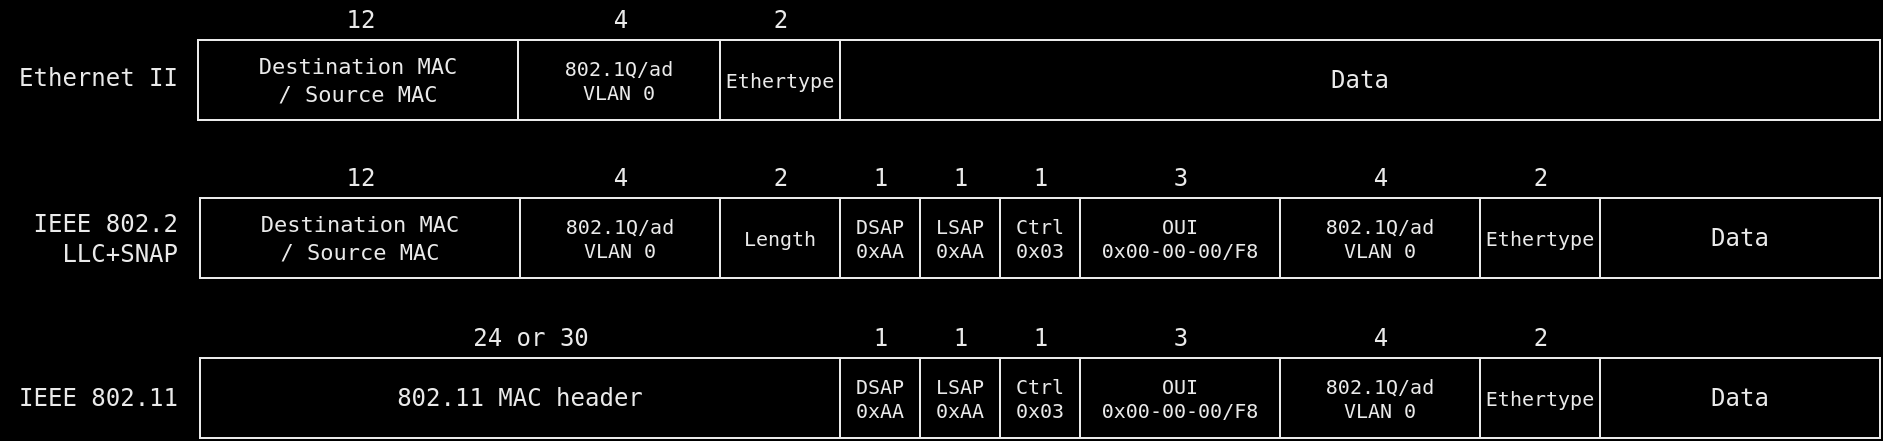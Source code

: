 <mxfile compressed="false" version="15.0.2" type="device">
  <diagram id="48c6xlmTo4EsxxnxAwjl" name="Page-1">
    <mxGraphModel dx="1422" dy="758" grid="1" gridSize="10" guides="1" tooltips="1" connect="1" arrows="1" fold="1" page="1" pageScale="1" pageWidth="1169" pageHeight="827" background="#000000" math="0" shadow="0">
      <root>
        <mxCell id="0" />
        <mxCell id="1" parent="0" />
        <mxCell id="UFnFALG0MxwoHqPMgSWa-1" value="" style="shape=table;html=1;whiteSpace=wrap;startSize=0;container=1;collapsible=0;childLayout=tableLayout;shadow=0;swimlaneFillColor=none;fontFamily=monospace;fillColor=none;fontColor=#EAEAEA;strokeColor=#EAEAEA;fontSize=10;" parent="1" vertex="1">
          <mxGeometry x="159" y="81" width="841" height="40" as="geometry" />
        </mxCell>
        <mxCell id="UFnFALG0MxwoHqPMgSWa-2" value="" style="shape=partialRectangle;html=1;whiteSpace=wrap;collapsible=0;dropTarget=0;pointerEvents=0;fillColor=none;top=0;left=0;bottom=0;right=0;points=[[0,0.5],[1,0.5]];portConstraint=eastwest;fontColor=#EAEAEA;fontFamily=monospace;" parent="UFnFALG0MxwoHqPMgSWa-1" vertex="1">
          <mxGeometry width="841" height="40" as="geometry" />
        </mxCell>
        <mxCell id="UFnFALG0MxwoHqPMgSWa-3" value="&lt;div style=&quot;font-size: 11px&quot;&gt;&lt;font style=&quot;font-size: 11px&quot;&gt;Destination MAC&lt;/font&gt;&lt;/div&gt;&lt;div style=&quot;font-size: 11px&quot;&gt;&lt;font style=&quot;font-size: 11px&quot;&gt;/ Source MAC&lt;br&gt;&lt;/font&gt;&lt;/div&gt;" style="shape=partialRectangle;html=1;whiteSpace=wrap;connectable=0;fillColor=none;top=0;left=0;bottom=0;right=0;overflow=hidden;pointerEvents=1;fontColor=#EAEAEA;fontFamily=monospace;strokeColor=none;" parent="UFnFALG0MxwoHqPMgSWa-2" vertex="1">
          <mxGeometry width="160" height="40" as="geometry" />
        </mxCell>
        <mxCell id="UFnFALG0MxwoHqPMgSWa-5" value="&lt;div style=&quot;font-size: 10px;&quot;&gt;802.1Q/ad&lt;/div&gt;&lt;div style=&quot;font-size: 10px;&quot;&gt;VLAN 0&lt;/div&gt;" style="shape=partialRectangle;html=1;whiteSpace=wrap;connectable=0;fillColor=none;top=0;left=0;bottom=0;right=0;overflow=hidden;pointerEvents=1;horizontal=1;fontSize=10;fontColor=#EAEAEA;fontFamily=monospace;strokeColor=none;" parent="UFnFALG0MxwoHqPMgSWa-2" vertex="1">
          <mxGeometry x="160" width="101" height="40" as="geometry" />
        </mxCell>
        <mxCell id="iafYKnJxgENBYxYwTL1L-1" value="&lt;div style=&quot;font-size: 10px;&quot;&gt;Ethertype&lt;/div&gt;" style="shape=partialRectangle;html=1;whiteSpace=wrap;connectable=0;fillColor=none;top=0;left=0;bottom=0;right=0;overflow=hidden;pointerEvents=1;horizontal=1;fontSize=10;fontColor=#EAEAEA;fontFamily=monospace;strokeColor=none;" parent="UFnFALG0MxwoHqPMgSWa-2" vertex="1">
          <mxGeometry x="261" width="60" height="40" as="geometry" />
        </mxCell>
        <mxCell id="UFnFALG0MxwoHqPMgSWa-48" value="&lt;div&gt;&lt;font style=&quot;font-size: 12px&quot;&gt;Data&lt;/font&gt;&lt;/div&gt;" style="shape=partialRectangle;html=1;whiteSpace=wrap;connectable=0;fillColor=none;top=0;left=0;bottom=0;right=0;overflow=hidden;pointerEvents=1;fontColor=#EAEAEA;fontFamily=monospace;strokeColor=none;" parent="UFnFALG0MxwoHqPMgSWa-2" vertex="1">
          <mxGeometry x="321" width="520" height="40" as="geometry" />
        </mxCell>
        <mxCell id="UFnFALG0MxwoHqPMgSWa-51" value="&lt;div&gt;Ethernet II&lt;/div&gt;" style="text;html=1;align=right;verticalAlign=middle;resizable=0;points=[];autosize=1;strokeColor=none;fontSize=12;imageHeight=24;fontColor=#EAEAEA;fontFamily=monospace;" parent="1" vertex="1">
          <mxGeometry x="80" y="90" width="70" height="20" as="geometry" />
        </mxCell>
        <mxCell id="UFnFALG0MxwoHqPMgSWa-54" value="12" style="text;html=1;align=center;verticalAlign=middle;resizable=0;points=[];autosize=1;strokeColor=none;fontSize=12;fontColor=#EAEAEA;fontFamily=monospace;" parent="1" vertex="1">
          <mxGeometry x="225" y="61" width="30" height="20" as="geometry" />
        </mxCell>
        <mxCell id="UFnFALG0MxwoHqPMgSWa-57" value="&lt;div&gt;4&lt;/div&gt;" style="text;html=1;align=center;verticalAlign=middle;resizable=0;points=[];autosize=1;strokeColor=none;fontSize=12;fontColor=#EAEAEA;fontFamily=monospace;" parent="1" vertex="1">
          <mxGeometry x="360" y="61" width="20" height="20" as="geometry" />
        </mxCell>
        <mxCell id="UFnFALG0MxwoHqPMgSWa-78" value="" style="shape=table;html=1;whiteSpace=wrap;startSize=0;container=1;collapsible=0;childLayout=tableLayout;fillColor=none;fontColor=#EAEAEA;strokeColor=#EAEAEA;fontFamily=monospace;fontSize=10;" parent="1" vertex="1">
          <mxGeometry x="160" y="240" width="840" height="40" as="geometry" />
        </mxCell>
        <mxCell id="UFnFALG0MxwoHqPMgSWa-79" value="" style="shape=partialRectangle;html=1;whiteSpace=wrap;collapsible=0;dropTarget=0;pointerEvents=0;fillColor=none;top=0;left=0;bottom=0;right=0;points=[[0,0.5],[1,0.5]];portConstraint=eastwest;fontColor=#EAEAEA;fontFamily=monospace;" parent="UFnFALG0MxwoHqPMgSWa-78" vertex="1">
          <mxGeometry width="840" height="40" as="geometry" />
        </mxCell>
        <mxCell id="UFnFALG0MxwoHqPMgSWa-80" value="802.11 MAC header" style="shape=partialRectangle;html=1;whiteSpace=wrap;connectable=0;fillColor=none;top=0;left=0;bottom=0;right=0;overflow=hidden;pointerEvents=1;fontColor=#EAEAEA;fontFamily=monospace;fontSize=12;strokeColor=none;" parent="UFnFALG0MxwoHqPMgSWa-79" vertex="1">
          <mxGeometry width="320" height="40" as="geometry" />
        </mxCell>
        <mxCell id="UFnFALG0MxwoHqPMgSWa-82" value="&lt;div style=&quot;font-size: 10px;&quot;&gt;DSAP&lt;/div&gt;&lt;div style=&quot;font-size: 10px;&quot;&gt;0xAA&lt;br style=&quot;font-size: 10px;&quot;&gt;&lt;/div&gt;" style="shape=partialRectangle;html=1;whiteSpace=wrap;connectable=0;fillColor=none;top=0;left=0;bottom=0;right=0;overflow=hidden;pointerEvents=1;horizontal=1;fontSize=10;fontColor=#EAEAEA;fontFamily=monospace;strokeColor=none;" parent="UFnFALG0MxwoHqPMgSWa-79" vertex="1">
          <mxGeometry x="320" width="40" height="40" as="geometry" />
        </mxCell>
        <mxCell id="UFnFALG0MxwoHqPMgSWa-90" value="&lt;div style=&quot;font-size: 10px;&quot;&gt;LSAP&lt;/div&gt;&lt;div style=&quot;font-size: 10px;&quot;&gt;0xAA&lt;/div&gt;" style="shape=partialRectangle;html=1;whiteSpace=wrap;connectable=0;fillColor=none;top=0;left=0;bottom=0;right=0;overflow=hidden;pointerEvents=1;horizontal=1;fontSize=10;fontColor=#EAEAEA;fontFamily=monospace;strokeColor=none;" parent="UFnFALG0MxwoHqPMgSWa-79" vertex="1">
          <mxGeometry x="360" width="40" height="40" as="geometry" />
        </mxCell>
        <mxCell id="UFnFALG0MxwoHqPMgSWa-97" value="&lt;div style=&quot;font-size: 10px;&quot;&gt;&lt;font style=&quot;font-size: 10px;&quot;&gt;Ctrl&lt;/font&gt;&lt;/div&gt;&lt;div style=&quot;font-size: 10px;&quot;&gt;&lt;font style=&quot;font-size: 10px;&quot;&gt;0x03&lt;/font&gt;&lt;/div&gt;" style="shape=partialRectangle;html=1;whiteSpace=wrap;connectable=0;fillColor=none;top=0;left=0;bottom=0;right=0;overflow=hidden;pointerEvents=1;horizontal=1;fontSize=10;fontColor=#EAEAEA;fontFamily=monospace;strokeColor=none;" parent="UFnFALG0MxwoHqPMgSWa-79" vertex="1">
          <mxGeometry x="400" width="40" height="40" as="geometry" />
        </mxCell>
        <mxCell id="UFnFALG0MxwoHqPMgSWa-96" value="&lt;div style=&quot;font-size: 10px;&quot;&gt;OUI&lt;/div&gt;&lt;div style=&quot;font-size: 10px;&quot;&gt;0x00-00-00/F8&lt;br style=&quot;font-size: 10px;&quot;&gt;&lt;/div&gt;" style="shape=partialRectangle;html=1;whiteSpace=wrap;connectable=0;fillColor=none;top=0;left=0;bottom=0;right=0;overflow=hidden;pointerEvents=1;horizontal=1;fontSize=10;fontColor=#EAEAEA;fontFamily=monospace;strokeColor=none;" parent="UFnFALG0MxwoHqPMgSWa-79" vertex="1">
          <mxGeometry x="440" width="100" height="40" as="geometry" />
        </mxCell>
        <mxCell id="UFnFALG0MxwoHqPMgSWa-95" value="&lt;div&gt;802.1Q/ad&lt;/div&gt;&lt;div&gt;VLAN 0&lt;/div&gt;" style="shape=partialRectangle;html=1;whiteSpace=wrap;connectable=0;fillColor=none;top=0;left=0;bottom=0;right=0;overflow=hidden;pointerEvents=1;horizontal=1;fontSize=10;fontColor=#EAEAEA;fontFamily=monospace;strokeColor=none;" parent="UFnFALG0MxwoHqPMgSWa-79" vertex="1">
          <mxGeometry x="540" width="100" height="40" as="geometry" />
        </mxCell>
        <mxCell id="iafYKnJxgENBYxYwTL1L-3" value="&lt;div style=&quot;font-size: 10px&quot;&gt;Ethertype&lt;/div&gt;" style="shape=partialRectangle;html=1;whiteSpace=wrap;connectable=0;fillColor=none;top=0;left=0;bottom=0;right=0;overflow=hidden;pointerEvents=1;horizontal=1;fontSize=10;fontColor=#EAEAEA;fontFamily=monospace;strokeColor=none;" parent="UFnFALG0MxwoHqPMgSWa-79" vertex="1">
          <mxGeometry x="640" width="60" height="40" as="geometry" />
        </mxCell>
        <mxCell id="UFnFALG0MxwoHqPMgSWa-83" value="&lt;div&gt;Data&lt;/div&gt;" style="shape=partialRectangle;html=1;whiteSpace=wrap;connectable=0;fillColor=none;top=0;left=0;bottom=0;right=0;overflow=hidden;pointerEvents=1;fontColor=#EAEAEA;fontFamily=monospace;strokeColor=none;" parent="UFnFALG0MxwoHqPMgSWa-79" vertex="1">
          <mxGeometry x="700" width="140" height="40" as="geometry" />
        </mxCell>
        <mxCell id="UFnFALG0MxwoHqPMgSWa-85" value="IEEE 802.11" style="text;html=1;align=right;verticalAlign=middle;resizable=0;points=[];autosize=1;strokeColor=none;fontSize=12;imageHeight=24;fontColor=#EAEAEA;fontFamily=monospace;" parent="1" vertex="1">
          <mxGeometry x="60" y="250" width="90" height="20" as="geometry" />
        </mxCell>
        <mxCell id="UFnFALG0MxwoHqPMgSWa-86" value="24 or 30" style="text;html=1;align=center;verticalAlign=middle;resizable=0;points=[];autosize=1;strokeColor=none;fontSize=12;fontColor=#EAEAEA;fontFamily=monospace;" parent="1" vertex="1">
          <mxGeometry x="290" y="220" width="70" height="20" as="geometry" />
        </mxCell>
        <mxCell id="UFnFALG0MxwoHqPMgSWa-88" value="1" style="text;html=1;align=center;verticalAlign=middle;resizable=0;points=[];autosize=1;strokeColor=none;fontSize=12;fontColor=#EAEAEA;fontFamily=monospace;" parent="1" vertex="1">
          <mxGeometry x="490" y="220" width="20" height="20" as="geometry" />
        </mxCell>
        <mxCell id="UFnFALG0MxwoHqPMgSWa-98" value="1" style="text;html=1;align=center;verticalAlign=middle;resizable=0;points=[];autosize=1;strokeColor=none;fontSize=12;fontColor=#EAEAEA;fontFamily=monospace;" parent="1" vertex="1">
          <mxGeometry x="530" y="220" width="20" height="20" as="geometry" />
        </mxCell>
        <mxCell id="UFnFALG0MxwoHqPMgSWa-99" value="1" style="text;html=1;align=center;verticalAlign=middle;resizable=0;points=[];autosize=1;strokeColor=none;fontSize=12;fontColor=#EAEAEA;fontFamily=monospace;" parent="1" vertex="1">
          <mxGeometry x="570" y="220" width="20" height="20" as="geometry" />
        </mxCell>
        <mxCell id="UFnFALG0MxwoHqPMgSWa-101" value="3" style="text;html=1;align=center;verticalAlign=middle;resizable=0;points=[];autosize=1;strokeColor=none;fontSize=12;fontColor=#EAEAEA;fontFamily=monospace;" parent="1" vertex="1">
          <mxGeometry x="640" y="220" width="20" height="20" as="geometry" />
        </mxCell>
        <mxCell id="UFnFALG0MxwoHqPMgSWa-102" value="4" style="text;html=1;align=center;verticalAlign=middle;resizable=0;points=[];autosize=1;strokeColor=none;fontSize=12;fontColor=#EAEAEA;fontFamily=monospace;" parent="1" vertex="1">
          <mxGeometry x="740" y="220" width="20" height="20" as="geometry" />
        </mxCell>
        <mxCell id="iafYKnJxgENBYxYwTL1L-2" value="2" style="text;html=1;align=center;verticalAlign=middle;resizable=0;points=[];autosize=1;strokeColor=none;fontSize=12;fontColor=#EAEAEA;fontFamily=monospace;" parent="1" vertex="1">
          <mxGeometry x="440" y="61" width="20" height="20" as="geometry" />
        </mxCell>
        <mxCell id="iafYKnJxgENBYxYwTL1L-4" value="2" style="text;html=1;align=center;verticalAlign=middle;resizable=0;points=[];autosize=1;strokeColor=none;fontSize=12;fontColor=#EAEAEA;fontFamily=monospace;" parent="1" vertex="1">
          <mxGeometry x="820" y="220" width="20" height="20" as="geometry" />
        </mxCell>
        <mxCell id="iafYKnJxgENBYxYwTL1L-5" value="" style="shape=table;html=1;whiteSpace=wrap;startSize=0;container=1;collapsible=0;childLayout=tableLayout;fillColor=none;fontColor=#EAEAEA;strokeColor=#EAEAEA;fontFamily=monospace;fontSize=10;" parent="1" vertex="1">
          <mxGeometry x="160" y="160" width="840" height="40" as="geometry" />
        </mxCell>
        <mxCell id="iafYKnJxgENBYxYwTL1L-6" value="" style="shape=partialRectangle;html=1;whiteSpace=wrap;collapsible=0;dropTarget=0;pointerEvents=0;fillColor=none;top=0;left=0;bottom=0;right=0;points=[[0,0.5],[1,0.5]];portConstraint=eastwest;fontColor=#EAEAEA;fontFamily=monospace;" parent="iafYKnJxgENBYxYwTL1L-5" vertex="1">
          <mxGeometry width="840" height="40" as="geometry" />
        </mxCell>
        <mxCell id="iafYKnJxgENBYxYwTL1L-7" value="&lt;div style=&quot;font-size: 11px&quot;&gt;&lt;font style=&quot;font-size: 11px&quot;&gt;Destination MAC&lt;/font&gt;&lt;/div&gt;&lt;div style=&quot;font-size: 11px&quot;&gt;&lt;font style=&quot;font-size: 11px&quot;&gt;/ Source MAC&lt;br&gt;&lt;/font&gt;&lt;/div&gt;" style="shape=partialRectangle;html=1;whiteSpace=wrap;connectable=0;fillColor=none;top=0;left=0;bottom=0;right=0;overflow=hidden;pointerEvents=1;fontColor=#EAEAEA;fontFamily=monospace;strokeColor=none;" parent="iafYKnJxgENBYxYwTL1L-6" vertex="1">
          <mxGeometry width="160" height="40" as="geometry" />
        </mxCell>
        <mxCell id="iafYKnJxgENBYxYwTL1L-8" value="&lt;div style=&quot;font-size: 10px;&quot;&gt;802.1Q/ad&lt;/div&gt;&lt;div style=&quot;font-size: 10px;&quot;&gt;VLAN 0&lt;/div&gt;" style="shape=partialRectangle;html=1;whiteSpace=wrap;connectable=0;fillColor=none;top=0;left=0;bottom=0;right=0;overflow=hidden;pointerEvents=1;fontColor=#EAEAEA;fontFamily=monospace;fontSize=10;strokeColor=none;" parent="iafYKnJxgENBYxYwTL1L-6" vertex="1">
          <mxGeometry x="160" width="100" height="40" as="geometry" />
        </mxCell>
        <mxCell id="iafYKnJxgENBYxYwTL1L-9" value="Length" style="shape=partialRectangle;html=1;whiteSpace=wrap;connectable=0;fillColor=none;top=0;left=0;bottom=0;right=0;overflow=hidden;pointerEvents=1;horizontal=1;fontSize=10;fontColor=#EAEAEA;fontFamily=monospace;strokeColor=none;" parent="iafYKnJxgENBYxYwTL1L-6" vertex="1">
          <mxGeometry x="260" width="60" height="40" as="geometry" />
        </mxCell>
        <mxCell id="iafYKnJxgENBYxYwTL1L-10" value="&lt;div style=&quot;font-size: 10px;&quot;&gt;DSAP&lt;/div&gt;&lt;div style=&quot;font-size: 10px;&quot;&gt;0xAA&lt;br style=&quot;font-size: 10px;&quot;&gt;&lt;/div&gt;" style="shape=partialRectangle;html=1;whiteSpace=wrap;connectable=0;fillColor=none;top=0;left=0;bottom=0;right=0;overflow=hidden;pointerEvents=1;horizontal=1;fontSize=10;fontColor=#EAEAEA;fontFamily=monospace;strokeColor=none;" parent="iafYKnJxgENBYxYwTL1L-6" vertex="1">
          <mxGeometry x="320" width="40" height="40" as="geometry" />
        </mxCell>
        <mxCell id="iafYKnJxgENBYxYwTL1L-11" value="&lt;div style=&quot;font-size: 10px;&quot;&gt;LSAP&lt;/div&gt;&lt;div style=&quot;font-size: 10px;&quot;&gt;0xAA&lt;/div&gt;" style="shape=partialRectangle;html=1;whiteSpace=wrap;connectable=0;fillColor=none;top=0;left=0;bottom=0;right=0;overflow=hidden;pointerEvents=1;horizontal=1;fontSize=10;fontColor=#EAEAEA;fontFamily=monospace;strokeColor=none;" parent="iafYKnJxgENBYxYwTL1L-6" vertex="1">
          <mxGeometry x="360" width="40" height="40" as="geometry" />
        </mxCell>
        <mxCell id="iafYKnJxgENBYxYwTL1L-12" value="&lt;div style=&quot;font-size: 10px;&quot;&gt;&lt;font style=&quot;font-size: 10px;&quot;&gt;Ctrl&lt;/font&gt;&lt;/div&gt;&lt;div style=&quot;font-size: 10px;&quot;&gt;&lt;font style=&quot;font-size: 10px;&quot;&gt;0x03&lt;/font&gt;&lt;/div&gt;" style="shape=partialRectangle;html=1;whiteSpace=wrap;connectable=0;fillColor=none;top=0;left=0;bottom=0;right=0;overflow=hidden;pointerEvents=1;horizontal=1;fontSize=10;fontColor=#EAEAEA;fontFamily=monospace;strokeColor=none;" parent="iafYKnJxgENBYxYwTL1L-6" vertex="1">
          <mxGeometry x="400" width="40" height="40" as="geometry" />
        </mxCell>
        <mxCell id="iafYKnJxgENBYxYwTL1L-13" value="&lt;div style=&quot;font-size: 10px;&quot;&gt;OUI&lt;/div&gt;&lt;div style=&quot;font-size: 10px;&quot;&gt;0x00-00-00/F8&lt;br style=&quot;font-size: 10px;&quot;&gt;&lt;/div&gt;" style="shape=partialRectangle;html=1;whiteSpace=wrap;connectable=0;fillColor=none;top=0;left=0;bottom=0;right=0;overflow=hidden;pointerEvents=1;horizontal=1;fontSize=10;fontColor=#EAEAEA;fontFamily=monospace;strokeColor=none;" parent="iafYKnJxgENBYxYwTL1L-6" vertex="1">
          <mxGeometry x="440" width="100" height="40" as="geometry" />
        </mxCell>
        <mxCell id="iafYKnJxgENBYxYwTL1L-14" value="&lt;div&gt;802.1Q/ad&lt;/div&gt;&lt;div&gt;VLAN 0&lt;/div&gt;" style="shape=partialRectangle;html=1;whiteSpace=wrap;connectable=0;fillColor=none;top=0;left=0;bottom=0;right=0;overflow=hidden;pointerEvents=1;horizontal=1;fontSize=10;fontColor=#EAEAEA;fontFamily=monospace;strokeColor=none;" parent="iafYKnJxgENBYxYwTL1L-6" vertex="1">
          <mxGeometry x="540" width="100" height="40" as="geometry" />
        </mxCell>
        <mxCell id="iafYKnJxgENBYxYwTL1L-15" value="&lt;div style=&quot;font-size: 10px&quot;&gt;Ethertype&lt;/div&gt;" style="shape=partialRectangle;html=1;whiteSpace=wrap;connectable=0;fillColor=none;top=0;left=0;bottom=0;right=0;overflow=hidden;pointerEvents=1;horizontal=1;fontSize=10;fontColor=#EAEAEA;fontFamily=monospace;strokeColor=none;" parent="iafYKnJxgENBYxYwTL1L-6" vertex="1">
          <mxGeometry x="640" width="60" height="40" as="geometry" />
        </mxCell>
        <mxCell id="iafYKnJxgENBYxYwTL1L-16" value="&lt;div&gt;Data&lt;/div&gt;" style="shape=partialRectangle;html=1;whiteSpace=wrap;connectable=0;fillColor=none;top=0;left=0;bottom=0;right=0;overflow=hidden;pointerEvents=1;fontColor=#EAEAEA;fontFamily=monospace;strokeColor=none;" parent="iafYKnJxgENBYxYwTL1L-6" vertex="1">
          <mxGeometry x="700" width="140" height="40" as="geometry" />
        </mxCell>
        <mxCell id="iafYKnJxgENBYxYwTL1L-17" value="IEEE 802.2&lt;div&gt;LLC+SNAP&lt;br&gt;&lt;/div&gt;" style="text;html=1;align=right;verticalAlign=middle;resizable=0;points=[];autosize=1;strokeColor=none;fontSize=12;imageHeight=24;fontColor=#EAEAEA;fontFamily=monospace;" parent="1" vertex="1">
          <mxGeometry x="70" y="165" width="80" height="30" as="geometry" />
        </mxCell>
        <mxCell id="iafYKnJxgENBYxYwTL1L-18" value="12" style="text;html=1;align=center;verticalAlign=middle;resizable=0;points=[];autosize=1;strokeColor=none;fontSize=12;fontColor=#EAEAEA;fontFamily=monospace;" parent="1" vertex="1">
          <mxGeometry x="225" y="140" width="30" height="20" as="geometry" />
        </mxCell>
        <mxCell id="iafYKnJxgENBYxYwTL1L-19" value="4" style="text;html=1;align=center;verticalAlign=middle;resizable=0;points=[];autosize=1;strokeColor=none;fontSize=12;fontColor=#EAEAEA;fontFamily=monospace;" parent="1" vertex="1">
          <mxGeometry x="360" y="140" width="20" height="20" as="geometry" />
        </mxCell>
        <mxCell id="iafYKnJxgENBYxYwTL1L-20" value="1" style="text;html=1;align=center;verticalAlign=middle;resizable=0;points=[];autosize=1;strokeColor=none;fontSize=12;fontColor=#EAEAEA;fontFamily=monospace;" parent="1" vertex="1">
          <mxGeometry x="490" y="140" width="20" height="20" as="geometry" />
        </mxCell>
        <mxCell id="iafYKnJxgENBYxYwTL1L-21" value="1" style="text;html=1;align=center;verticalAlign=middle;resizable=0;points=[];autosize=1;strokeColor=none;fontSize=12;fontColor=#EAEAEA;fontFamily=monospace;" parent="1" vertex="1">
          <mxGeometry x="530" y="140" width="20" height="20" as="geometry" />
        </mxCell>
        <mxCell id="iafYKnJxgENBYxYwTL1L-22" value="1" style="text;html=1;align=center;verticalAlign=middle;resizable=0;points=[];autosize=1;strokeColor=none;fontSize=12;fontColor=#EAEAEA;fontFamily=monospace;" parent="1" vertex="1">
          <mxGeometry x="570" y="140" width="20" height="20" as="geometry" />
        </mxCell>
        <mxCell id="iafYKnJxgENBYxYwTL1L-23" value="3" style="text;html=1;align=center;verticalAlign=middle;resizable=0;points=[];autosize=1;strokeColor=none;fontSize=12;fontColor=#EAEAEA;fontFamily=monospace;" parent="1" vertex="1">
          <mxGeometry x="640" y="140" width="20" height="20" as="geometry" />
        </mxCell>
        <mxCell id="iafYKnJxgENBYxYwTL1L-24" value="4" style="text;html=1;align=center;verticalAlign=middle;resizable=0;points=[];autosize=1;strokeColor=none;fontSize=12;fontColor=#EAEAEA;fontFamily=monospace;" parent="1" vertex="1">
          <mxGeometry x="740" y="140" width="20" height="20" as="geometry" />
        </mxCell>
        <mxCell id="iafYKnJxgENBYxYwTL1L-25" value="2" style="text;html=1;align=center;verticalAlign=middle;resizable=0;points=[];autosize=1;strokeColor=none;fontSize=12;fontColor=#EAEAEA;fontFamily=monospace;" parent="1" vertex="1">
          <mxGeometry x="440" y="140" width="20" height="20" as="geometry" />
        </mxCell>
        <mxCell id="iafYKnJxgENBYxYwTL1L-26" value="2" style="text;html=1;align=center;verticalAlign=middle;resizable=0;points=[];autosize=1;strokeColor=none;fontSize=12;fontColor=#EAEAEA;fontFamily=monospace;" parent="1" vertex="1">
          <mxGeometry x="820" y="140" width="20" height="20" as="geometry" />
        </mxCell>
      </root>
    </mxGraphModel>
  </diagram>
</mxfile>
